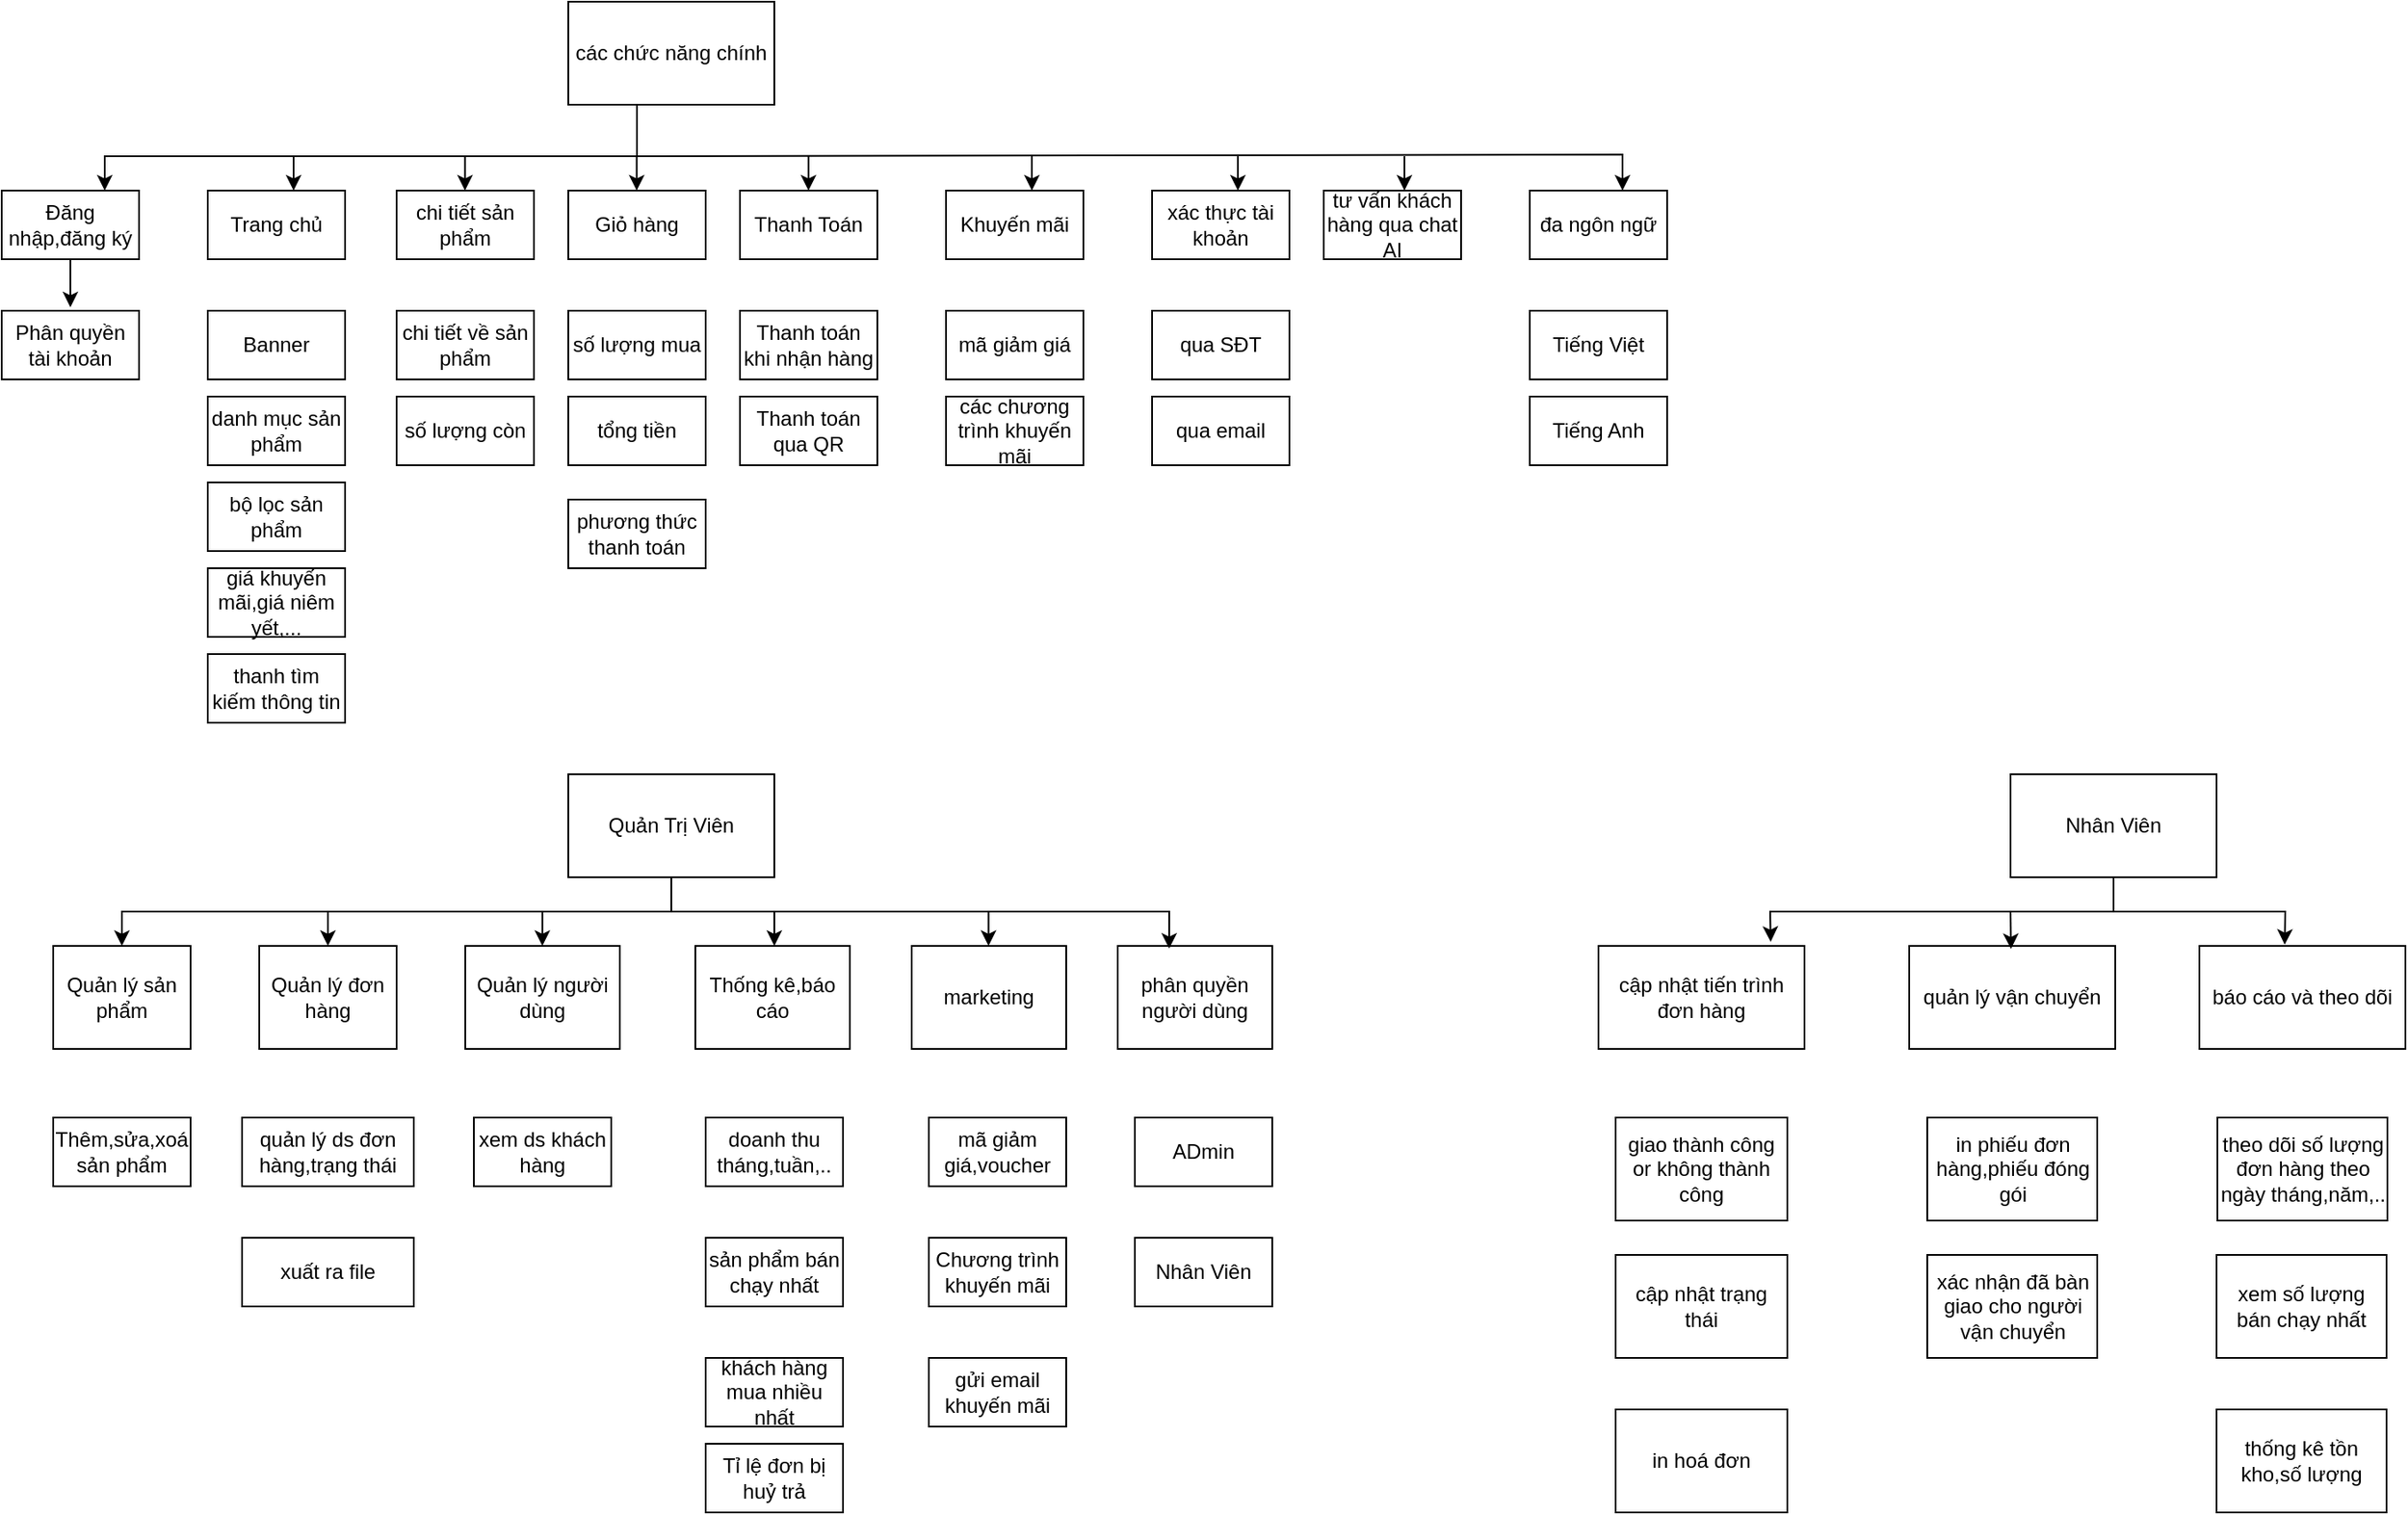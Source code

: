 <mxfile version="26.2.12">
  <diagram name="Trang-1" id="DA8XxobaJN7e4e3qjVVK">
    <mxGraphModel dx="1382" dy="745" grid="1" gridSize="10" guides="1" tooltips="1" connect="1" arrows="1" fold="1" page="1" pageScale="1" pageWidth="827" pageHeight="1169" math="0" shadow="0">
      <root>
        <mxCell id="0" />
        <mxCell id="1" parent="0" />
        <mxCell id="ikc5uOmZfoEPTO79Nt4_-1" value="các chức năng chính" style="rounded=0;whiteSpace=wrap;html=1;" vertex="1" parent="1">
          <mxGeometry x="340" y="90" width="120" height="60" as="geometry" />
        </mxCell>
        <mxCell id="ikc5uOmZfoEPTO79Nt4_-2" value="Đăng nhập,đăng ký" style="rounded=0;whiteSpace=wrap;html=1;" vertex="1" parent="1">
          <mxGeometry x="10" y="200" width="80" height="40" as="geometry" />
        </mxCell>
        <mxCell id="ikc5uOmZfoEPTO79Nt4_-3" value="" style="endArrow=classic;html=1;rounded=0;entryX=0.75;entryY=0;entryDx=0;entryDy=0;exitX=0.25;exitY=1;exitDx=0;exitDy=0;" edge="1" parent="1" target="ikc5uOmZfoEPTO79Nt4_-2">
          <mxGeometry width="50" height="50" relative="1" as="geometry">
            <mxPoint x="380" y="150" as="sourcePoint" />
            <mxPoint x="70" y="180" as="targetPoint" />
            <Array as="points">
              <mxPoint x="380" y="180" />
              <mxPoint x="70" y="180" />
            </Array>
          </mxGeometry>
        </mxCell>
        <mxCell id="ikc5uOmZfoEPTO79Nt4_-5" value="Phân quyền tài khoản" style="rounded=0;whiteSpace=wrap;html=1;" vertex="1" parent="1">
          <mxGeometry x="10" y="270" width="80" height="40" as="geometry" />
        </mxCell>
        <mxCell id="ikc5uOmZfoEPTO79Nt4_-6" value="" style="endArrow=classic;html=1;rounded=0;exitX=0.5;exitY=1;exitDx=0;exitDy=0;" edge="1" parent="1" source="ikc5uOmZfoEPTO79Nt4_-2">
          <mxGeometry width="50" height="50" relative="1" as="geometry">
            <mxPoint x="50" y="260" as="sourcePoint" />
            <mxPoint x="50" y="268" as="targetPoint" />
          </mxGeometry>
        </mxCell>
        <mxCell id="ikc5uOmZfoEPTO79Nt4_-7" value="Trang chủ" style="rounded=0;whiteSpace=wrap;html=1;" vertex="1" parent="1">
          <mxGeometry x="130" y="200" width="80" height="40" as="geometry" />
        </mxCell>
        <mxCell id="ikc5uOmZfoEPTO79Nt4_-9" value="" style="endArrow=classic;html=1;rounded=0;exitX=0.5;exitY=1;exitDx=0;exitDy=0;" edge="1" parent="1">
          <mxGeometry width="50" height="50" relative="1" as="geometry">
            <mxPoint x="180" y="180" as="sourcePoint" />
            <mxPoint x="180" y="200" as="targetPoint" />
          </mxGeometry>
        </mxCell>
        <mxCell id="ikc5uOmZfoEPTO79Nt4_-10" value="Banner" style="rounded=0;whiteSpace=wrap;html=1;" vertex="1" parent="1">
          <mxGeometry x="130" y="270" width="80" height="40" as="geometry" />
        </mxCell>
        <mxCell id="ikc5uOmZfoEPTO79Nt4_-11" value="danh mục sản phẩm" style="rounded=0;whiteSpace=wrap;html=1;" vertex="1" parent="1">
          <mxGeometry x="130" y="320" width="80" height="40" as="geometry" />
        </mxCell>
        <mxCell id="ikc5uOmZfoEPTO79Nt4_-12" value="bộ lọc sản phẩm" style="rounded=0;whiteSpace=wrap;html=1;" vertex="1" parent="1">
          <mxGeometry x="130" y="370" width="80" height="40" as="geometry" />
        </mxCell>
        <mxCell id="ikc5uOmZfoEPTO79Nt4_-13" value="thanh tìm kiếm thông tin" style="rounded=0;whiteSpace=wrap;html=1;" vertex="1" parent="1">
          <mxGeometry x="130" y="470" width="80" height="40" as="geometry" />
        </mxCell>
        <mxCell id="ikc5uOmZfoEPTO79Nt4_-14" value="chi tiết sản phẩm" style="rounded=0;whiteSpace=wrap;html=1;" vertex="1" parent="1">
          <mxGeometry x="240" y="200" width="80" height="40" as="geometry" />
        </mxCell>
        <mxCell id="ikc5uOmZfoEPTO79Nt4_-15" value="chi tiết về sản phẩm" style="rounded=0;whiteSpace=wrap;html=1;" vertex="1" parent="1">
          <mxGeometry x="240" y="270" width="80" height="40" as="geometry" />
        </mxCell>
        <mxCell id="ikc5uOmZfoEPTO79Nt4_-16" value="giá khuyến mãi,giá niêm yết,..." style="rounded=0;whiteSpace=wrap;html=1;" vertex="1" parent="1">
          <mxGeometry x="130" y="420" width="80" height="40" as="geometry" />
        </mxCell>
        <mxCell id="ikc5uOmZfoEPTO79Nt4_-17" value="số lượng còn" style="rounded=0;whiteSpace=wrap;html=1;" vertex="1" parent="1">
          <mxGeometry x="240" y="320" width="80" height="40" as="geometry" />
        </mxCell>
        <mxCell id="ikc5uOmZfoEPTO79Nt4_-19" value="Thanh Toán" style="rounded=0;whiteSpace=wrap;html=1;" vertex="1" parent="1">
          <mxGeometry x="440" y="200" width="80" height="40" as="geometry" />
        </mxCell>
        <mxCell id="ikc5uOmZfoEPTO79Nt4_-20" value="Thanh toán khi nhận hàng" style="rounded=0;whiteSpace=wrap;html=1;" vertex="1" parent="1">
          <mxGeometry x="440" y="270" width="80" height="40" as="geometry" />
        </mxCell>
        <mxCell id="ikc5uOmZfoEPTO79Nt4_-21" value="Thanh toán qua QR" style="rounded=0;whiteSpace=wrap;html=1;" vertex="1" parent="1">
          <mxGeometry x="440" y="320" width="80" height="40" as="geometry" />
        </mxCell>
        <mxCell id="ikc5uOmZfoEPTO79Nt4_-22" value="Giỏ hàng" style="rounded=0;whiteSpace=wrap;html=1;" vertex="1" parent="1">
          <mxGeometry x="340" y="200" width="80" height="40" as="geometry" />
        </mxCell>
        <mxCell id="ikc5uOmZfoEPTO79Nt4_-23" value="số lượng mua" style="rounded=0;whiteSpace=wrap;html=1;" vertex="1" parent="1">
          <mxGeometry x="340" y="270" width="80" height="40" as="geometry" />
        </mxCell>
        <mxCell id="ikc5uOmZfoEPTO79Nt4_-24" value="tổng tiền" style="rounded=0;whiteSpace=wrap;html=1;" vertex="1" parent="1">
          <mxGeometry x="340" y="320" width="80" height="40" as="geometry" />
        </mxCell>
        <mxCell id="ikc5uOmZfoEPTO79Nt4_-25" value="phương thức thanh toán" style="rounded=0;whiteSpace=wrap;html=1;" vertex="1" parent="1">
          <mxGeometry x="340" y="380" width="80" height="40" as="geometry" />
        </mxCell>
        <mxCell id="ikc5uOmZfoEPTO79Nt4_-26" value="" style="endArrow=classic;html=1;rounded=0;exitX=0.5;exitY=1;exitDx=0;exitDy=0;" edge="1" parent="1">
          <mxGeometry width="50" height="50" relative="1" as="geometry">
            <mxPoint x="279.83" y="180" as="sourcePoint" />
            <mxPoint x="279.83" y="200" as="targetPoint" />
          </mxGeometry>
        </mxCell>
        <mxCell id="ikc5uOmZfoEPTO79Nt4_-27" value="" style="endArrow=classic;html=1;rounded=0;exitX=0.5;exitY=1;exitDx=0;exitDy=0;" edge="1" parent="1">
          <mxGeometry width="50" height="50" relative="1" as="geometry">
            <mxPoint x="379.83" y="180" as="sourcePoint" />
            <mxPoint x="379.83" y="200" as="targetPoint" />
          </mxGeometry>
        </mxCell>
        <mxCell id="ikc5uOmZfoEPTO79Nt4_-28" value="" style="endArrow=classic;html=1;rounded=0;entryX=0.625;entryY=0.025;entryDx=0;entryDy=0;entryPerimeter=0;" edge="1" parent="1">
          <mxGeometry width="50" height="50" relative="1" as="geometry">
            <mxPoint x="380" y="180" as="sourcePoint" />
            <mxPoint x="954" y="200" as="targetPoint" />
            <Array as="points">
              <mxPoint x="954" y="179" />
            </Array>
          </mxGeometry>
        </mxCell>
        <mxCell id="ikc5uOmZfoEPTO79Nt4_-29" value="" style="endArrow=classic;html=1;rounded=0;exitX=0.5;exitY=1;exitDx=0;exitDy=0;" edge="1" parent="1">
          <mxGeometry width="50" height="50" relative="1" as="geometry">
            <mxPoint x="479.9" y="180" as="sourcePoint" />
            <mxPoint x="479.9" y="200" as="targetPoint" />
          </mxGeometry>
        </mxCell>
        <mxCell id="ikc5uOmZfoEPTO79Nt4_-30" value="Khuyến mãi" style="rounded=0;whiteSpace=wrap;html=1;" vertex="1" parent="1">
          <mxGeometry x="560" y="200" width="80" height="40" as="geometry" />
        </mxCell>
        <mxCell id="ikc5uOmZfoEPTO79Nt4_-31" value="mã giảm giá" style="rounded=0;whiteSpace=wrap;html=1;" vertex="1" parent="1">
          <mxGeometry x="560" y="270" width="80" height="40" as="geometry" />
        </mxCell>
        <mxCell id="ikc5uOmZfoEPTO79Nt4_-32" value="các chương trình khuyến mãi" style="rounded=0;whiteSpace=wrap;html=1;" vertex="1" parent="1">
          <mxGeometry x="560" y="320" width="80" height="40" as="geometry" />
        </mxCell>
        <mxCell id="ikc5uOmZfoEPTO79Nt4_-33" value="" style="endArrow=classic;html=1;rounded=0;exitX=0.5;exitY=1;exitDx=0;exitDy=0;" edge="1" parent="1">
          <mxGeometry width="50" height="50" relative="1" as="geometry">
            <mxPoint x="610" y="180" as="sourcePoint" />
            <mxPoint x="610" y="200" as="targetPoint" />
          </mxGeometry>
        </mxCell>
        <mxCell id="ikc5uOmZfoEPTO79Nt4_-34" value="xác thực tài khoản" style="rounded=0;whiteSpace=wrap;html=1;" vertex="1" parent="1">
          <mxGeometry x="680" y="200" width="80" height="40" as="geometry" />
        </mxCell>
        <mxCell id="ikc5uOmZfoEPTO79Nt4_-35" value="tư vấn khách hàng qua chat AI" style="rounded=0;whiteSpace=wrap;html=1;" vertex="1" parent="1">
          <mxGeometry x="780" y="200" width="80" height="40" as="geometry" />
        </mxCell>
        <mxCell id="ikc5uOmZfoEPTO79Nt4_-36" value="" style="endArrow=classic;html=1;rounded=0;exitX=0.5;exitY=1;exitDx=0;exitDy=0;" edge="1" parent="1">
          <mxGeometry width="50" height="50" relative="1" as="geometry">
            <mxPoint x="730" y="180" as="sourcePoint" />
            <mxPoint x="730" y="200" as="targetPoint" />
          </mxGeometry>
        </mxCell>
        <mxCell id="ikc5uOmZfoEPTO79Nt4_-37" value="qua SĐT" style="rounded=0;whiteSpace=wrap;html=1;" vertex="1" parent="1">
          <mxGeometry x="680" y="270" width="80" height="40" as="geometry" />
        </mxCell>
        <mxCell id="ikc5uOmZfoEPTO79Nt4_-38" value="qua email" style="rounded=0;whiteSpace=wrap;html=1;" vertex="1" parent="1">
          <mxGeometry x="680" y="320" width="80" height="40" as="geometry" />
        </mxCell>
        <mxCell id="ikc5uOmZfoEPTO79Nt4_-39" value="Quản Trị Viên" style="rounded=0;whiteSpace=wrap;html=1;" vertex="1" parent="1">
          <mxGeometry x="340" y="540" width="120" height="60" as="geometry" />
        </mxCell>
        <mxCell id="ikc5uOmZfoEPTO79Nt4_-40" value="Quản lý sản phẩm" style="rounded=0;whiteSpace=wrap;html=1;" vertex="1" parent="1">
          <mxGeometry x="40" y="640" width="80" height="60" as="geometry" />
        </mxCell>
        <mxCell id="ikc5uOmZfoEPTO79Nt4_-41" value="Quản lý đơn hàng" style="rounded=0;whiteSpace=wrap;html=1;" vertex="1" parent="1">
          <mxGeometry x="160" y="640" width="80" height="60" as="geometry" />
        </mxCell>
        <mxCell id="ikc5uOmZfoEPTO79Nt4_-42" value="Quản lý người dùng" style="rounded=0;whiteSpace=wrap;html=1;" vertex="1" parent="1">
          <mxGeometry x="280" y="640" width="90" height="60" as="geometry" />
        </mxCell>
        <mxCell id="ikc5uOmZfoEPTO79Nt4_-43" value="Thống kê,báo cáo" style="rounded=0;whiteSpace=wrap;html=1;" vertex="1" parent="1">
          <mxGeometry x="414" y="640" width="90" height="60" as="geometry" />
        </mxCell>
        <mxCell id="ikc5uOmZfoEPTO79Nt4_-44" value="Thêm,sửa,xoá sản phẩm" style="rounded=0;whiteSpace=wrap;html=1;" vertex="1" parent="1">
          <mxGeometry x="40" y="740" width="80" height="40" as="geometry" />
        </mxCell>
        <mxCell id="ikc5uOmZfoEPTO79Nt4_-45" value="quản lý ds đơn hàng,trạng thái" style="rounded=0;whiteSpace=wrap;html=1;" vertex="1" parent="1">
          <mxGeometry x="150" y="740" width="100" height="40" as="geometry" />
        </mxCell>
        <mxCell id="ikc5uOmZfoEPTO79Nt4_-46" value="xuất ra file" style="rounded=0;whiteSpace=wrap;html=1;" vertex="1" parent="1">
          <mxGeometry x="150" y="810" width="100" height="40" as="geometry" />
        </mxCell>
        <mxCell id="ikc5uOmZfoEPTO79Nt4_-47" value="xem ds khách hàng" style="rounded=0;whiteSpace=wrap;html=1;" vertex="1" parent="1">
          <mxGeometry x="285" y="740" width="80" height="40" as="geometry" />
        </mxCell>
        <mxCell id="ikc5uOmZfoEPTO79Nt4_-48" value="gửi email khuyến mãi" style="rounded=0;whiteSpace=wrap;html=1;" vertex="1" parent="1">
          <mxGeometry x="550" y="880" width="80" height="40" as="geometry" />
        </mxCell>
        <mxCell id="ikc5uOmZfoEPTO79Nt4_-49" value="phân quyền người dùng" style="rounded=0;whiteSpace=wrap;html=1;" vertex="1" parent="1">
          <mxGeometry x="660" y="640" width="90" height="60" as="geometry" />
        </mxCell>
        <mxCell id="ikc5uOmZfoEPTO79Nt4_-50" value="doanh thu tháng,tuần,.." style="rounded=0;whiteSpace=wrap;html=1;" vertex="1" parent="1">
          <mxGeometry x="420" y="740" width="80" height="40" as="geometry" />
        </mxCell>
        <mxCell id="ikc5uOmZfoEPTO79Nt4_-51" value="sản phẩm bán chạy nhất" style="rounded=0;whiteSpace=wrap;html=1;" vertex="1" parent="1">
          <mxGeometry x="420" y="810" width="80" height="40" as="geometry" />
        </mxCell>
        <mxCell id="ikc5uOmZfoEPTO79Nt4_-52" value="Tỉ lệ đơn bị huỷ trả" style="rounded=0;whiteSpace=wrap;html=1;" vertex="1" parent="1">
          <mxGeometry x="420" y="930" width="80" height="40" as="geometry" />
        </mxCell>
        <mxCell id="ikc5uOmZfoEPTO79Nt4_-53" value="khách hàng mua nhiều nhất" style="rounded=0;whiteSpace=wrap;html=1;" vertex="1" parent="1">
          <mxGeometry x="420" y="880" width="80" height="40" as="geometry" />
        </mxCell>
        <mxCell id="ikc5uOmZfoEPTO79Nt4_-54" value="marketing" style="rounded=0;whiteSpace=wrap;html=1;" vertex="1" parent="1">
          <mxGeometry x="540" y="640" width="90" height="60" as="geometry" />
        </mxCell>
        <mxCell id="ikc5uOmZfoEPTO79Nt4_-55" value="mã giảm giá,voucher" style="rounded=0;whiteSpace=wrap;html=1;" vertex="1" parent="1">
          <mxGeometry x="550" y="740" width="80" height="40" as="geometry" />
        </mxCell>
        <mxCell id="ikc5uOmZfoEPTO79Nt4_-56" value="đa ngôn ngữ" style="rounded=0;whiteSpace=wrap;html=1;" vertex="1" parent="1">
          <mxGeometry x="900" y="200" width="80" height="40" as="geometry" />
        </mxCell>
        <mxCell id="ikc5uOmZfoEPTO79Nt4_-57" value="" style="endArrow=classic;html=1;rounded=0;exitX=0.5;exitY=1;exitDx=0;exitDy=0;" edge="1" parent="1">
          <mxGeometry width="50" height="50" relative="1" as="geometry">
            <mxPoint x="827" y="180" as="sourcePoint" />
            <mxPoint x="827" y="200" as="targetPoint" />
          </mxGeometry>
        </mxCell>
        <mxCell id="ikc5uOmZfoEPTO79Nt4_-58" value="Tiếng Việt" style="rounded=0;whiteSpace=wrap;html=1;" vertex="1" parent="1">
          <mxGeometry x="900" y="270" width="80" height="40" as="geometry" />
        </mxCell>
        <mxCell id="ikc5uOmZfoEPTO79Nt4_-59" value="Tiếng Anh" style="rounded=0;whiteSpace=wrap;html=1;" vertex="1" parent="1">
          <mxGeometry x="900" y="320" width="80" height="40" as="geometry" />
        </mxCell>
        <mxCell id="ikc5uOmZfoEPTO79Nt4_-60" value="" style="endArrow=classic;html=1;rounded=0;entryX=0.5;entryY=0;entryDx=0;entryDy=0;" edge="1" parent="1" target="ikc5uOmZfoEPTO79Nt4_-40">
          <mxGeometry width="50" height="50" relative="1" as="geometry">
            <mxPoint x="400" y="600" as="sourcePoint" />
            <mxPoint x="80" y="620" as="targetPoint" />
            <Array as="points">
              <mxPoint x="400" y="620" />
              <mxPoint x="80" y="620" />
            </Array>
          </mxGeometry>
        </mxCell>
        <mxCell id="ikc5uOmZfoEPTO79Nt4_-61" value="" style="endArrow=classic;html=1;rounded=0;entryX=0.333;entryY=0.026;entryDx=0;entryDy=0;entryPerimeter=0;" edge="1" parent="1" target="ikc5uOmZfoEPTO79Nt4_-49">
          <mxGeometry width="50" height="50" relative="1" as="geometry">
            <mxPoint x="400" y="620" as="sourcePoint" />
            <mxPoint x="720" y="620" as="targetPoint" />
            <Array as="points">
              <mxPoint x="690" y="620" />
            </Array>
          </mxGeometry>
        </mxCell>
        <mxCell id="ikc5uOmZfoEPTO79Nt4_-62" value="" style="endArrow=classic;html=1;rounded=0;" edge="1" parent="1" target="ikc5uOmZfoEPTO79Nt4_-41">
          <mxGeometry width="50" height="50" relative="1" as="geometry">
            <mxPoint x="200" y="620" as="sourcePoint" />
            <mxPoint x="250" y="570" as="targetPoint" />
          </mxGeometry>
        </mxCell>
        <mxCell id="ikc5uOmZfoEPTO79Nt4_-63" value="" style="endArrow=classic;html=1;rounded=0;" edge="1" parent="1">
          <mxGeometry width="50" height="50" relative="1" as="geometry">
            <mxPoint x="324.89" y="620" as="sourcePoint" />
            <mxPoint x="324.89" y="640" as="targetPoint" />
          </mxGeometry>
        </mxCell>
        <mxCell id="ikc5uOmZfoEPTO79Nt4_-65" value="" style="endArrow=classic;html=1;rounded=0;" edge="1" parent="1">
          <mxGeometry width="50" height="50" relative="1" as="geometry">
            <mxPoint x="460" y="620" as="sourcePoint" />
            <mxPoint x="460" y="640" as="targetPoint" />
          </mxGeometry>
        </mxCell>
        <mxCell id="ikc5uOmZfoEPTO79Nt4_-66" value="" style="endArrow=classic;html=1;rounded=0;" edge="1" parent="1">
          <mxGeometry width="50" height="50" relative="1" as="geometry">
            <mxPoint x="584.76" y="620" as="sourcePoint" />
            <mxPoint x="584.76" y="640" as="targetPoint" />
          </mxGeometry>
        </mxCell>
        <mxCell id="ikc5uOmZfoEPTO79Nt4_-67" value="ADmin" style="rounded=0;whiteSpace=wrap;html=1;" vertex="1" parent="1">
          <mxGeometry x="670" y="740" width="80" height="40" as="geometry" />
        </mxCell>
        <mxCell id="ikc5uOmZfoEPTO79Nt4_-68" value="Nhân Viên" style="rounded=0;whiteSpace=wrap;html=1;" vertex="1" parent="1">
          <mxGeometry x="670" y="810" width="80" height="40" as="geometry" />
        </mxCell>
        <mxCell id="ikc5uOmZfoEPTO79Nt4_-69" value="Chương trình khuyến mãi" style="rounded=0;whiteSpace=wrap;html=1;" vertex="1" parent="1">
          <mxGeometry x="550" y="810" width="80" height="40" as="geometry" />
        </mxCell>
        <mxCell id="ikc5uOmZfoEPTO79Nt4_-71" value="Nhân Viên" style="rounded=0;whiteSpace=wrap;html=1;" vertex="1" parent="1">
          <mxGeometry x="1180" y="540" width="120" height="60" as="geometry" />
        </mxCell>
        <mxCell id="ikc5uOmZfoEPTO79Nt4_-72" value="cập nhật tiến trình đơn hàng" style="rounded=0;whiteSpace=wrap;html=1;" vertex="1" parent="1">
          <mxGeometry x="940" y="640" width="120" height="60" as="geometry" />
        </mxCell>
        <mxCell id="ikc5uOmZfoEPTO79Nt4_-73" value="giao thành công or không thành công" style="rounded=0;whiteSpace=wrap;html=1;" vertex="1" parent="1">
          <mxGeometry x="950" y="740" width="100" height="60" as="geometry" />
        </mxCell>
        <mxCell id="ikc5uOmZfoEPTO79Nt4_-74" value="cập nhật trạng thái" style="rounded=0;whiteSpace=wrap;html=1;" vertex="1" parent="1">
          <mxGeometry x="950" y="820" width="100" height="60" as="geometry" />
        </mxCell>
        <mxCell id="ikc5uOmZfoEPTO79Nt4_-75" value="in hoá đơn" style="rounded=0;whiteSpace=wrap;html=1;" vertex="1" parent="1">
          <mxGeometry x="950" y="910" width="100" height="60" as="geometry" />
        </mxCell>
        <mxCell id="ikc5uOmZfoEPTO79Nt4_-76" value="quản lý vận chuyển" style="rounded=0;whiteSpace=wrap;html=1;" vertex="1" parent="1">
          <mxGeometry x="1121" y="640" width="120" height="60" as="geometry" />
        </mxCell>
        <mxCell id="ikc5uOmZfoEPTO79Nt4_-77" value="in phiếu đơn hàng,phiếu đóng gói" style="rounded=0;whiteSpace=wrap;html=1;" vertex="1" parent="1">
          <mxGeometry x="1131.5" y="740" width="99" height="60" as="geometry" />
        </mxCell>
        <mxCell id="ikc5uOmZfoEPTO79Nt4_-78" value="xác nhận đã bàn giao cho người vận chuyển" style="rounded=0;whiteSpace=wrap;html=1;" vertex="1" parent="1">
          <mxGeometry x="1131.5" y="820" width="99" height="60" as="geometry" />
        </mxCell>
        <mxCell id="ikc5uOmZfoEPTO79Nt4_-79" value="báo cáo và theo dõi" style="rounded=0;whiteSpace=wrap;html=1;" vertex="1" parent="1">
          <mxGeometry x="1290" y="640" width="120" height="60" as="geometry" />
        </mxCell>
        <mxCell id="ikc5uOmZfoEPTO79Nt4_-80" value="theo dõi số lượng đơn hàng theo ngày tháng,năm,.." style="rounded=0;whiteSpace=wrap;html=1;" vertex="1" parent="1">
          <mxGeometry x="1300.5" y="740" width="99" height="60" as="geometry" />
        </mxCell>
        <mxCell id="ikc5uOmZfoEPTO79Nt4_-81" value="xem số lượng bán chạy nhất" style="rounded=0;whiteSpace=wrap;html=1;" vertex="1" parent="1">
          <mxGeometry x="1300" y="820" width="99" height="60" as="geometry" />
        </mxCell>
        <mxCell id="ikc5uOmZfoEPTO79Nt4_-82" value="thống kê tồn kho,số lượng" style="rounded=0;whiteSpace=wrap;html=1;" vertex="1" parent="1">
          <mxGeometry x="1300" y="910" width="99" height="60" as="geometry" />
        </mxCell>
        <mxCell id="ikc5uOmZfoEPTO79Nt4_-83" value="" style="endArrow=classic;html=1;rounded=0;entryX=0.414;entryY=-0.012;entryDx=0;entryDy=0;entryPerimeter=0;" edge="1" parent="1" target="ikc5uOmZfoEPTO79Nt4_-79">
          <mxGeometry width="50" height="50" relative="1" as="geometry">
            <mxPoint x="1240" y="600" as="sourcePoint" />
            <mxPoint x="1360" y="620" as="targetPoint" />
            <Array as="points">
              <mxPoint x="1240" y="620" />
              <mxPoint x="1340" y="620" />
            </Array>
          </mxGeometry>
        </mxCell>
        <mxCell id="ikc5uOmZfoEPTO79Nt4_-84" value="" style="endArrow=classic;html=1;rounded=0;entryX=0.836;entryY=-0.04;entryDx=0;entryDy=0;entryPerimeter=0;" edge="1" parent="1" target="ikc5uOmZfoEPTO79Nt4_-72">
          <mxGeometry width="50" height="50" relative="1" as="geometry">
            <mxPoint x="1240" y="620" as="sourcePoint" />
            <mxPoint x="1090" y="570" as="targetPoint" />
            <Array as="points">
              <mxPoint x="1040" y="620" />
            </Array>
          </mxGeometry>
        </mxCell>
        <mxCell id="ikc5uOmZfoEPTO79Nt4_-85" value="" style="endArrow=classic;html=1;rounded=0;entryX=0.494;entryY=0.03;entryDx=0;entryDy=0;entryPerimeter=0;" edge="1" parent="1" target="ikc5uOmZfoEPTO79Nt4_-76">
          <mxGeometry width="50" height="50" relative="1" as="geometry">
            <mxPoint x="1180" y="620" as="sourcePoint" />
            <mxPoint x="1230" y="570" as="targetPoint" />
          </mxGeometry>
        </mxCell>
      </root>
    </mxGraphModel>
  </diagram>
</mxfile>
